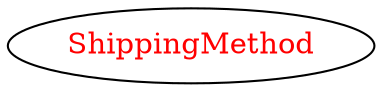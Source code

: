 digraph dependencyGraph {
 concentrate=true;
 ranksep="2.0";
 rankdir="LR"; 
 splines="ortho";
"ShippingMethod" [fontcolor="red"];
}